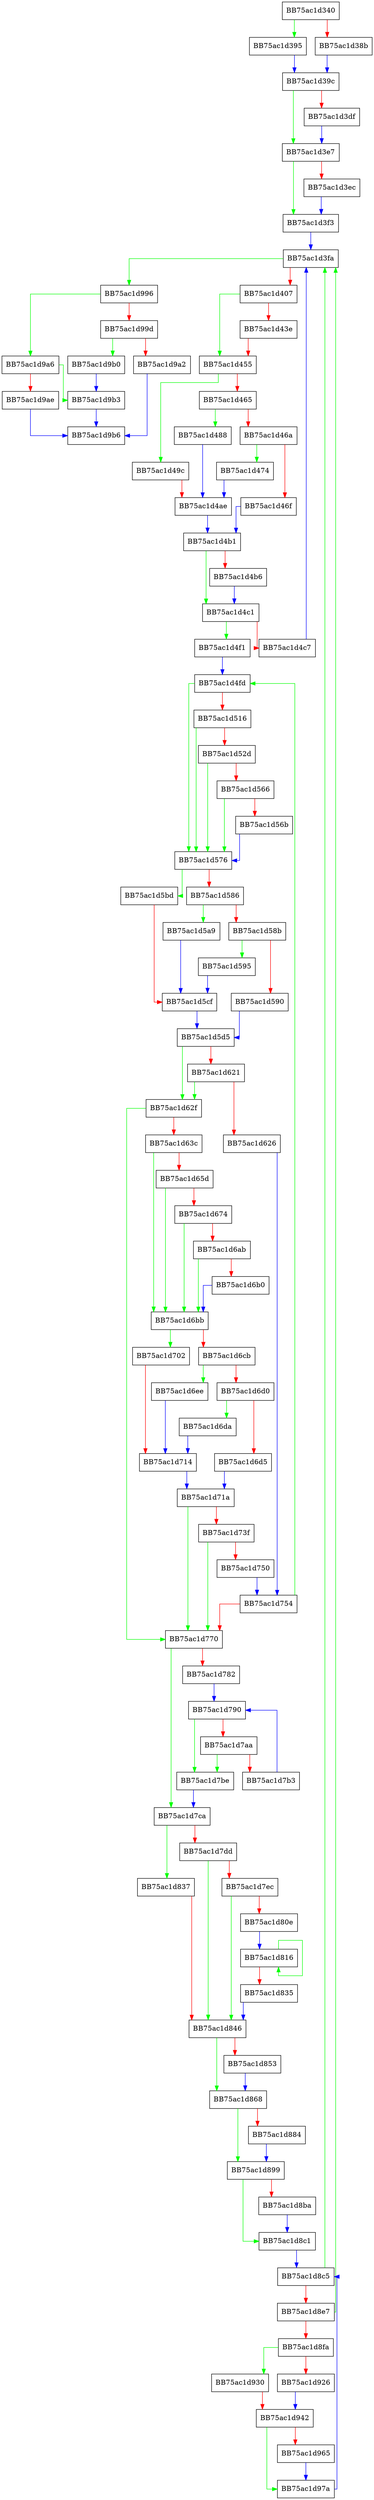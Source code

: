 digraph ZSTD_compressBlock_lazy2 {
  node [shape="box"];
  graph [splines=ortho];
  BB75ac1d340 -> BB75ac1d395 [color="green"];
  BB75ac1d340 -> BB75ac1d38b [color="red"];
  BB75ac1d38b -> BB75ac1d39c [color="blue"];
  BB75ac1d395 -> BB75ac1d39c [color="blue"];
  BB75ac1d39c -> BB75ac1d3e7 [color="green"];
  BB75ac1d39c -> BB75ac1d3df [color="red"];
  BB75ac1d3df -> BB75ac1d3e7 [color="blue"];
  BB75ac1d3e7 -> BB75ac1d3f3 [color="green"];
  BB75ac1d3e7 -> BB75ac1d3ec [color="red"];
  BB75ac1d3ec -> BB75ac1d3f3 [color="blue"];
  BB75ac1d3f3 -> BB75ac1d3fa [color="blue"];
  BB75ac1d3fa -> BB75ac1d996 [color="green"];
  BB75ac1d3fa -> BB75ac1d407 [color="red"];
  BB75ac1d407 -> BB75ac1d455 [color="green"];
  BB75ac1d407 -> BB75ac1d43e [color="red"];
  BB75ac1d43e -> BB75ac1d455 [color="red"];
  BB75ac1d455 -> BB75ac1d49c [color="green"];
  BB75ac1d455 -> BB75ac1d465 [color="red"];
  BB75ac1d465 -> BB75ac1d488 [color="green"];
  BB75ac1d465 -> BB75ac1d46a [color="red"];
  BB75ac1d46a -> BB75ac1d474 [color="green"];
  BB75ac1d46a -> BB75ac1d46f [color="red"];
  BB75ac1d46f -> BB75ac1d4b1 [color="blue"];
  BB75ac1d474 -> BB75ac1d4ae [color="blue"];
  BB75ac1d488 -> BB75ac1d4ae [color="blue"];
  BB75ac1d49c -> BB75ac1d4ae [color="red"];
  BB75ac1d4ae -> BB75ac1d4b1 [color="blue"];
  BB75ac1d4b1 -> BB75ac1d4c1 [color="green"];
  BB75ac1d4b1 -> BB75ac1d4b6 [color="red"];
  BB75ac1d4b6 -> BB75ac1d4c1 [color="blue"];
  BB75ac1d4c1 -> BB75ac1d4f1 [color="green"];
  BB75ac1d4c1 -> BB75ac1d4c7 [color="red"];
  BB75ac1d4c7 -> BB75ac1d3fa [color="blue"];
  BB75ac1d4f1 -> BB75ac1d4fd [color="blue"];
  BB75ac1d4fd -> BB75ac1d576 [color="green"];
  BB75ac1d4fd -> BB75ac1d516 [color="red"];
  BB75ac1d516 -> BB75ac1d576 [color="green"];
  BB75ac1d516 -> BB75ac1d52d [color="red"];
  BB75ac1d52d -> BB75ac1d576 [color="green"];
  BB75ac1d52d -> BB75ac1d566 [color="red"];
  BB75ac1d566 -> BB75ac1d576 [color="green"];
  BB75ac1d566 -> BB75ac1d56b [color="red"];
  BB75ac1d56b -> BB75ac1d576 [color="blue"];
  BB75ac1d576 -> BB75ac1d5bd [color="green"];
  BB75ac1d576 -> BB75ac1d586 [color="red"];
  BB75ac1d586 -> BB75ac1d5a9 [color="green"];
  BB75ac1d586 -> BB75ac1d58b [color="red"];
  BB75ac1d58b -> BB75ac1d595 [color="green"];
  BB75ac1d58b -> BB75ac1d590 [color="red"];
  BB75ac1d590 -> BB75ac1d5d5 [color="blue"];
  BB75ac1d595 -> BB75ac1d5cf [color="blue"];
  BB75ac1d5a9 -> BB75ac1d5cf [color="blue"];
  BB75ac1d5bd -> BB75ac1d5cf [color="red"];
  BB75ac1d5cf -> BB75ac1d5d5 [color="blue"];
  BB75ac1d5d5 -> BB75ac1d62f [color="green"];
  BB75ac1d5d5 -> BB75ac1d621 [color="red"];
  BB75ac1d621 -> BB75ac1d62f [color="green"];
  BB75ac1d621 -> BB75ac1d626 [color="red"];
  BB75ac1d626 -> BB75ac1d754 [color="blue"];
  BB75ac1d62f -> BB75ac1d770 [color="green"];
  BB75ac1d62f -> BB75ac1d63c [color="red"];
  BB75ac1d63c -> BB75ac1d6bb [color="green"];
  BB75ac1d63c -> BB75ac1d65d [color="red"];
  BB75ac1d65d -> BB75ac1d6bb [color="green"];
  BB75ac1d65d -> BB75ac1d674 [color="red"];
  BB75ac1d674 -> BB75ac1d6bb [color="green"];
  BB75ac1d674 -> BB75ac1d6ab [color="red"];
  BB75ac1d6ab -> BB75ac1d6bb [color="green"];
  BB75ac1d6ab -> BB75ac1d6b0 [color="red"];
  BB75ac1d6b0 -> BB75ac1d6bb [color="blue"];
  BB75ac1d6bb -> BB75ac1d702 [color="green"];
  BB75ac1d6bb -> BB75ac1d6cb [color="red"];
  BB75ac1d6cb -> BB75ac1d6ee [color="green"];
  BB75ac1d6cb -> BB75ac1d6d0 [color="red"];
  BB75ac1d6d0 -> BB75ac1d6da [color="green"];
  BB75ac1d6d0 -> BB75ac1d6d5 [color="red"];
  BB75ac1d6d5 -> BB75ac1d71a [color="blue"];
  BB75ac1d6da -> BB75ac1d714 [color="blue"];
  BB75ac1d6ee -> BB75ac1d714 [color="blue"];
  BB75ac1d702 -> BB75ac1d714 [color="red"];
  BB75ac1d714 -> BB75ac1d71a [color="blue"];
  BB75ac1d71a -> BB75ac1d770 [color="green"];
  BB75ac1d71a -> BB75ac1d73f [color="red"];
  BB75ac1d73f -> BB75ac1d770 [color="green"];
  BB75ac1d73f -> BB75ac1d750 [color="red"];
  BB75ac1d750 -> BB75ac1d754 [color="blue"];
  BB75ac1d754 -> BB75ac1d4fd [color="green"];
  BB75ac1d754 -> BB75ac1d770 [color="red"];
  BB75ac1d770 -> BB75ac1d7ca [color="green"];
  BB75ac1d770 -> BB75ac1d782 [color="red"];
  BB75ac1d782 -> BB75ac1d790 [color="blue"];
  BB75ac1d790 -> BB75ac1d7be [color="green"];
  BB75ac1d790 -> BB75ac1d7aa [color="red"];
  BB75ac1d7aa -> BB75ac1d7be [color="green"];
  BB75ac1d7aa -> BB75ac1d7b3 [color="red"];
  BB75ac1d7b3 -> BB75ac1d790 [color="blue"];
  BB75ac1d7be -> BB75ac1d7ca [color="blue"];
  BB75ac1d7ca -> BB75ac1d837 [color="green"];
  BB75ac1d7ca -> BB75ac1d7dd [color="red"];
  BB75ac1d7dd -> BB75ac1d846 [color="green"];
  BB75ac1d7dd -> BB75ac1d7ec [color="red"];
  BB75ac1d7ec -> BB75ac1d846 [color="green"];
  BB75ac1d7ec -> BB75ac1d80e [color="red"];
  BB75ac1d80e -> BB75ac1d816 [color="blue"];
  BB75ac1d816 -> BB75ac1d816 [color="green"];
  BB75ac1d816 -> BB75ac1d835 [color="red"];
  BB75ac1d835 -> BB75ac1d846 [color="blue"];
  BB75ac1d837 -> BB75ac1d846 [color="red"];
  BB75ac1d846 -> BB75ac1d868 [color="green"];
  BB75ac1d846 -> BB75ac1d853 [color="red"];
  BB75ac1d853 -> BB75ac1d868 [color="blue"];
  BB75ac1d868 -> BB75ac1d899 [color="green"];
  BB75ac1d868 -> BB75ac1d884 [color="red"];
  BB75ac1d884 -> BB75ac1d899 [color="blue"];
  BB75ac1d899 -> BB75ac1d8c1 [color="green"];
  BB75ac1d899 -> BB75ac1d8ba [color="red"];
  BB75ac1d8ba -> BB75ac1d8c1 [color="blue"];
  BB75ac1d8c1 -> BB75ac1d8c5 [color="blue"];
  BB75ac1d8c5 -> BB75ac1d3fa [color="green"];
  BB75ac1d8c5 -> BB75ac1d8e7 [color="red"];
  BB75ac1d8e7 -> BB75ac1d3fa [color="green"];
  BB75ac1d8e7 -> BB75ac1d8fa [color="red"];
  BB75ac1d8fa -> BB75ac1d930 [color="green"];
  BB75ac1d8fa -> BB75ac1d926 [color="red"];
  BB75ac1d926 -> BB75ac1d942 [color="blue"];
  BB75ac1d930 -> BB75ac1d942 [color="red"];
  BB75ac1d942 -> BB75ac1d97a [color="green"];
  BB75ac1d942 -> BB75ac1d965 [color="red"];
  BB75ac1d965 -> BB75ac1d97a [color="blue"];
  BB75ac1d97a -> BB75ac1d8c5 [color="blue"];
  BB75ac1d996 -> BB75ac1d9a6 [color="green"];
  BB75ac1d996 -> BB75ac1d99d [color="red"];
  BB75ac1d99d -> BB75ac1d9b0 [color="green"];
  BB75ac1d99d -> BB75ac1d9a2 [color="red"];
  BB75ac1d9a2 -> BB75ac1d9b6 [color="blue"];
  BB75ac1d9a6 -> BB75ac1d9b3 [color="green"];
  BB75ac1d9a6 -> BB75ac1d9ae [color="red"];
  BB75ac1d9ae -> BB75ac1d9b6 [color="blue"];
  BB75ac1d9b0 -> BB75ac1d9b3 [color="blue"];
  BB75ac1d9b3 -> BB75ac1d9b6 [color="blue"];
}